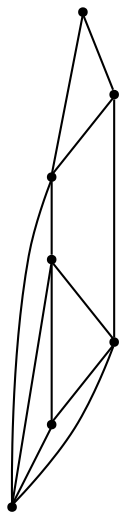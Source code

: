 graph {
  node [shape=point,comment="{\"directed\":false,\"doi\":\"10.1007/978-3-662-45803-7_33\",\"figure\":\"2 (2)\"}"]

  v0 [pos="1278.3185007606332,737.4506546376092"]
  v1 [pos="1235.0748152194888,758.2531743624736"]
  v2 [pos="1222.061257317885,699.7017503514197"]
  v3 [pos="1204.7112040977709,807.0496323623252"]
  v4 [pos="1163.3772612644582,651.0722091887361"]
  v5 [pos="1163.377261264458,836.490098410636"]
  v6 [pos="1187.3570789315843,743.0744289289022"]

  v5 -- v4 [id="-2",pos="1163.377261264458,836.490098410636 1158.197491364071,823.1746639505122 1158.197491364071,823.1746639505122 1158.197491364071,823.1746639505122 1154.2197090448528,808.5377621217418 1146.2680891041737,779.2599509334304 1145.9053041588093,748.7189406016422 1145.5426464617597,718.1779938814535 1152.7727684577821,686.3738480177881 1156.3878930799508,670.4696759031708 1163.3772612644582,651.0722091887361 1163.3772612644582,651.0722091887361 1163.3772612644582,651.0722091887361"]
  v5 -- v3 [id="-4",pos="1163.377261264458,836.490098410636 1176.6358994202787,831.6707564070058 1176.6358994202787,831.6707564070058 1176.6358994202787,831.6707564070058 1183.2307715243578,826.3946372049353 1194.641364806455,817.2676570720323 1204.7112040977709,807.0496323623252"]
  v4 -- v2 [id="-6",pos="1163.3772612644582,651.0722091887361 1177.8993479374737,659.9891559877236 1177.8993479374737,659.9891559877236 1177.8993479374737,659.9891559877236 1188.7072748557052,668.446669426645 1208.881474542966,684.2335127255654 1222.061257317885,699.7017503514197"]
  v1 -- v2 [id="-7",pos="1235.0748152194888,758.2531743624736 1239.5395768392716,739.8684679241642 1239.898162590249,724.3228743961005 1227.6059753849872,706.7969881630524 1225.9663378466046,704.4586833537466 1224.1016112234845,702.0849981505532 1222.061257317885,699.7017503514197"]
  v0 -- v3 [id="-9",pos="1278.3185007606332,737.4506546376092 1269.9155310475207,747.7436475576404 1269.9155310475207,747.7436475576404 1269.9155310475207,747.7436475576404 1265.278856954505,753.4090874466259 1256.013907157247,764.731697716658 1245.4562417304005,775.2830173423827 1234.9069746923278,785.8344005797069 1223.0651192729815,795.6145567843231 1217.1442551874657,800.5045712750318 1204.7112040977709,807.0496323623252 1204.7112040977709,807.0496323623252 1204.7112040977709,807.0496323623252"]
  v0 -- v2 [id="-10",pos="1278.3185007606332,737.4506546376092 1274.4688574943725,730.234491175269 1274.4688574943725,730.234491175269 1274.4688574943725,730.234491175269 1273.0303152960757,728.3417916428383 1270.144832510708,724.556519801176 1265.99602845646,720.5043972994832 1261.8514235965988,716.4480764322213 1256.4433702195427,712.1208337625592 1250.134653270656,708.6064837232973 1243.825936321769,705.0921336840354 1236.6165558010514,702.3907398867733 1233.0098295676567,701.0358764283731 1229.4071752803338,699.6851477239424 1233.0098295676567,701.0358764283731 1233.0098295676567,701.0358764283731 1222.061257317885,699.7017503514197 1222.061257317885,699.7017503514197 1222.061257317885,699.7017503514197"]
  v6 -- v5 [id="-16",pos="1187.3570789315843,743.0744289289022 1179.7088189732794,753.7800066834883 1179.7088189732794,753.7800066834883 1179.7088189732794,753.7800066834883 1176.635772171964,759.7456297106584 1170.489678569333,771.6727410110287 1167.4166317680176,785.2256375721998 1164.343584966702,798.7785977449705 1164.343584966702,813.9615415441109 1164.343584966702,821.553013443681 1163.377261264458,836.490098410636 1163.377261264458,836.490098410636 1163.377261264458,836.490098410636"]
  v3 -- v1 [id="-17",pos="1204.7112040977709,807.0496323623252 1208.7831737429578,803.6262657357549 1212.4541146586425,799.8277311859526 1215.6765731250898,796.068743604971 1227.6059753849872,782.1572684572463 1233.3934832366408,768.7836293835522 1235.0748152194888,758.2531743624736"]
  v4 -- v0 [id="-5",pos="1163.3772612644582,651.0722091887361 1181.00560654894,651.5681888302756 1181.00560654894,651.5681888302756 1181.00560654894,651.5681888302756 1192.0885530190922,654.8115534555376 1214.2629715964847,661.3024810716304 1230.5746785682043,669.7693758039394 1246.8863855399238,678.2404689018175 1257.3440337913735,688.6917910930802 1264.4616682771532,697.7048550189581 1271.5833747090048,706.713720579267 1275.3695210662033,714.2843914857907 1277.5294339608422,719.4203920318838 1279.6934188015532,724.5563925779769 1280.2354966224063,727.261984740808 1280.502336338446,728.6127134452387 1278.3185007606332,737.4506546376092 1278.3185007606332,737.4506546376092 1278.3185007606332,737.4506546376092"]
  v6 -- v4 [id="-8",pos="1187.3570789315843,743.0744289289022 1182.0606223265677,731.7352796429923 1182.0606223265677,731.7352796429923 1182.0606223265677,731.7352796429923 1180.2550959885193,725.4111416408683 1176.6399713663507,712.7586672710515 1173.3834324951597,699.5684204388039 1170.1310928183555,686.3740388525866 1167.2415380869156,672.641821192339 1165.7947247481598,665.7715776082457 1163.3772612644582,651.0722091887361 1163.3772612644582,651.0722091887361 1163.3772612644582,651.0722091887361"]
  v3 -- v2 [id="-13",pos="1204.7112040977709,807.0496323623252 1210.2599941109452,797.8782391652157 1210.2599941109452,797.8782391652157 1210.2599941109452,797.8782391652157 1212.7909630914075,793.7218572518924 1217.8530283006469,785.4091570368454 1219.6584273903802,774.7452448799518 1221.4681529228153,764.0813327230582 1220.0212123357446,751.0703433782874 1220.0212123357446,739.5060090300394 1220.0212123357446,727.9416110701919 1221.4681529228153,717.8196061296986 1222.1893963708426,712.7586672710515 1222.061257317885,699.7017503514197 1222.061257317885,699.7017503514197 1222.061257317885,699.7017503514197"]
  v1 -- v0 [id="-15",pos="1235.0748152194888,758.2531743624736 1244.2553993840645,759.6539017841353 1244.2553993840645,759.6539017841353 1244.2553993840645,759.6539017841353 1246.4319818079364,759.0619322389044 1250.7892186017518,757.8737947828736 1255.7386690524336,754.9014155716117 1260.6881195031153,751.9332347259186 1266.233728308421,747.1848832673645 1269.006596335231,744.8044736013334 1278.3185007606332,737.4506546376092 1278.3185007606332,737.4506546376092 1278.3185007606332,737.4506546376092"]
}